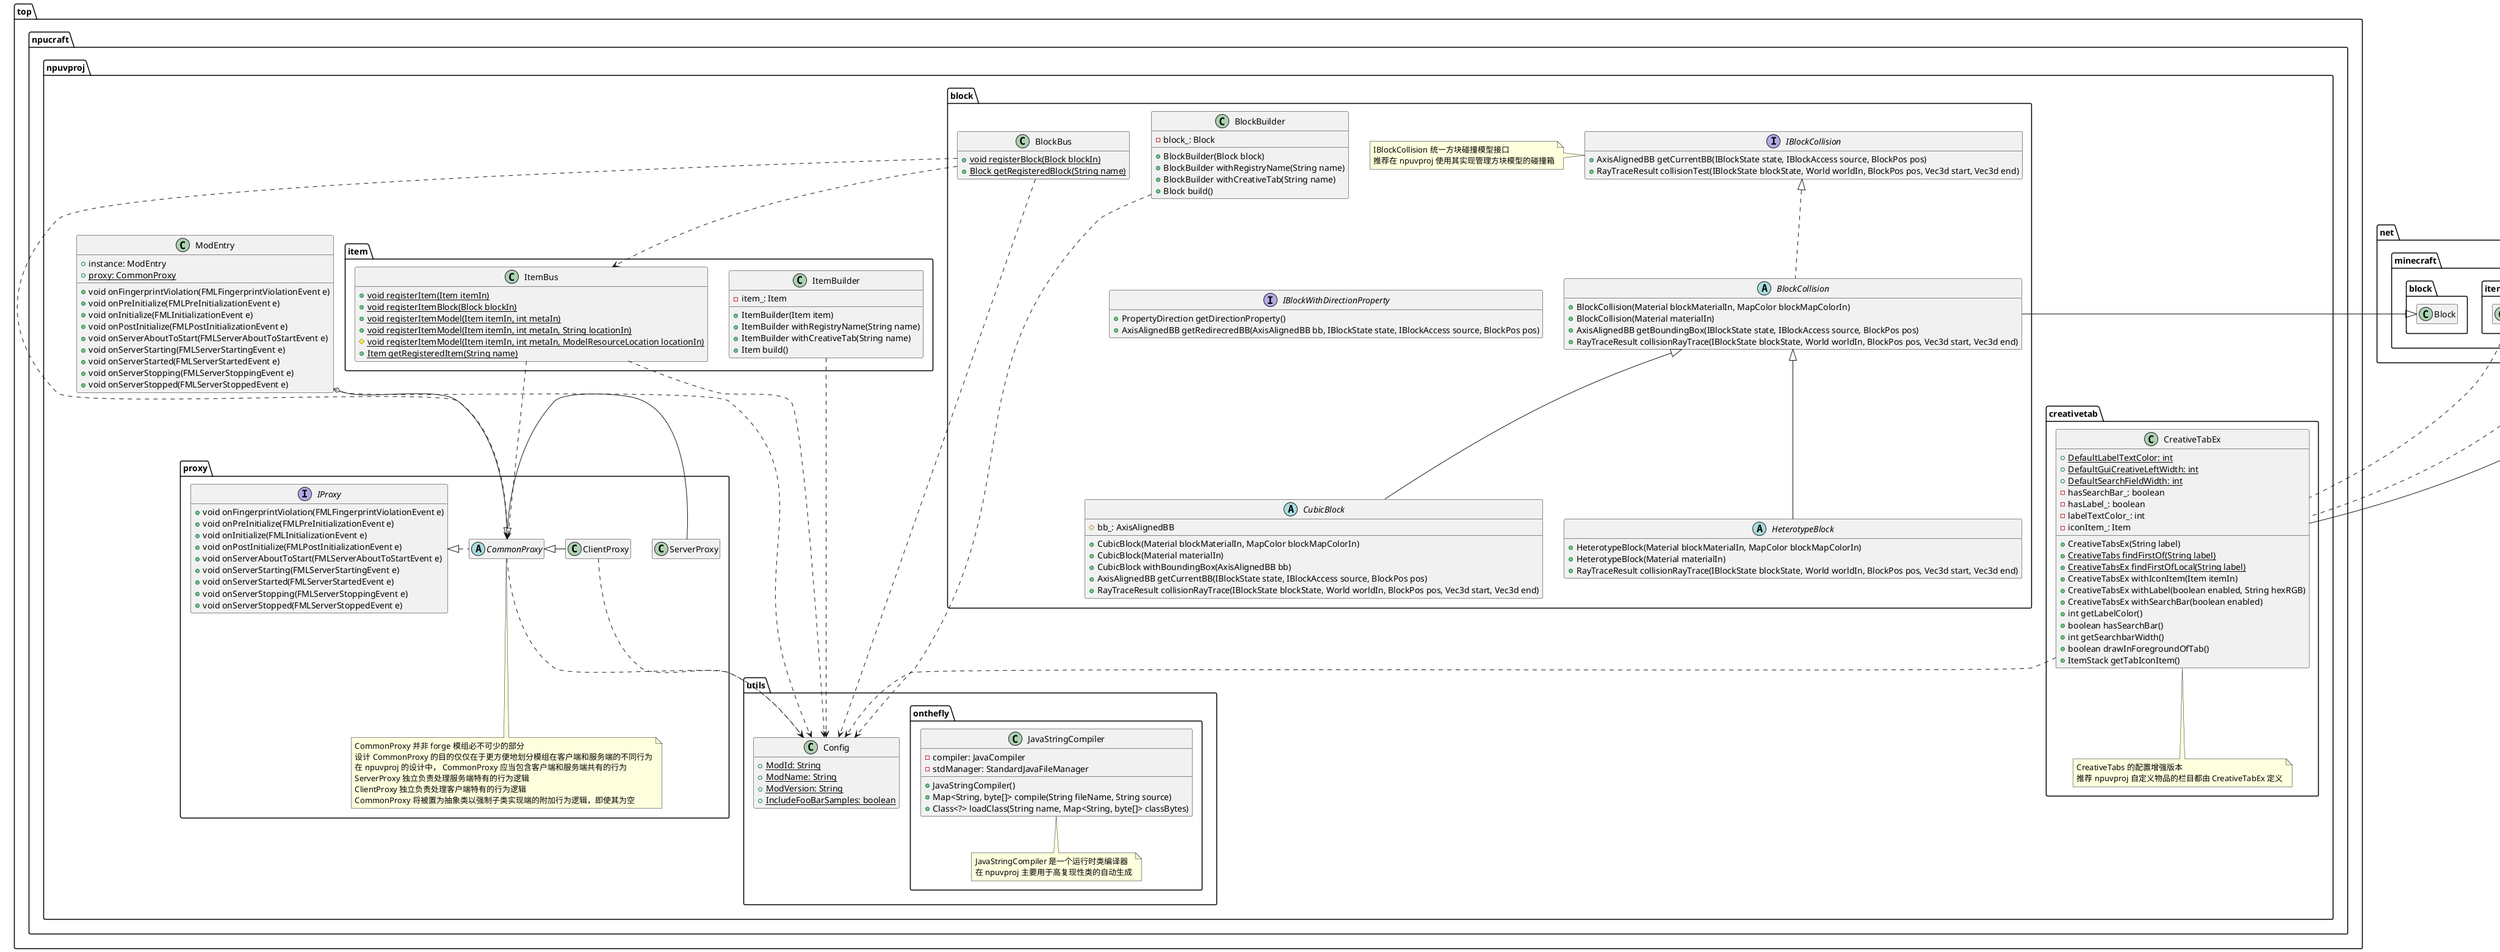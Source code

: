 @startuml npuvproj

hide empty methods
hide empty members

set namespaceSeparator .

namespace net.minecraft {
	namespace creativetab {
		class CreativeTabs
	}
	namespace item {
		class Item
		class ItemStack
	}
	namespace block {
		class Block
	}
}

namespace top.npucraft.npuvproj {
	namespace utils {
		class Config {
			+ {static} ModId: String
			+ {static} ModName: String
			+ {static} ModVersion: String
			+ {static} IncludeFooBarSamples: boolean
		}

		namespace onthefly {
			class JavaStringCompiler {
				- compiler: JavaCompiler
				- stdManager: StandardJavaFileManager
				+ JavaStringCompiler()
				+ Map<String, byte[]> compile(String fileName, String source)
				+ Class<?> loadClass(String name, Map<String, byte[]> classBytes)
			}
			note bottom of JavaStringCompiler {
				JavaStringCompiler 是一个运行时类编译器
				在 npuvproj 主要用于高复现性类的自动生成
			}
		}
	}

	namespace proxy {
		interface IProxy {
			+ void onFingerprintViolation(FMLFingerprintViolationEvent e)
			+ void onPreInitialize(FMLPreInitializationEvent e)
			+ void onInitialize(FMLInitializationEvent e)
			+ void onPostInitialize(FMLPostInitializationEvent e)
			+ void onServerAboutToStart(FMLServerAboutToStartEvent e)
			+ void onServerStarting(FMLServerStartingEvent e)
			+ void onServerStarted(FMLServerStartedEvent e)
			+ void onServerStopping(FMLServerStoppingEvent e)
			+ void onServerStopped(FMLServerStoppedEvent e)
		}

		abstract CommonProxy
		note bottom of CommonProxy {
			CommonProxy 并非 forge 模组必不可少的部分
			设计 CommonProxy 的目的仅仅在于更方便地划分模组在客户端和服务端的不同行为
			在 npuvproj 的设计中， CommonProxy 应当包含客户端和服务端共有的行为
			ServerProxy 独立负责处理服务端特有的行为逻辑
			ClientProxy 独立负责处理客户端特有的行为逻辑
			CommonProxy 将被置为抽象类以强制子类实现端的附加行为逻辑，即使其为空
		}
		CommonProxy .left.|> IProxy
		CommonProxy ..> top.npucraft.npuvproj.utils.Config

		class ServerProxy
		ServerProxy -right-|> CommonProxy

		class ClientProxy
		ClientProxy -right-|> CommonProxy
		ClientProxy ..> top.npucraft.npuvproj.utils.Config
		ClientProxy -[hidden]> ServerProxy
	}

	class ModEntry {
		+ instance: ModEntry
		+ {static} proxy: CommonProxy
		+ void onFingerprintViolation(FMLFingerprintViolationEvent e)
		+ void onPreInitialize(FMLPreInitializationEvent e)
		+ void onInitialize(FMLInitializationEvent e)
		+ void onPostInitialize(FMLPostInitializationEvent e)
		+ void onServerAboutToStart(FMLServerAboutToStartEvent e)
		+ void onServerStarting(FMLServerStartingEvent e)
		+ void onServerStarted(FMLServerStartedEvent e)
		+ void onServerStopping(FMLServerStoppingEvent e)
		+ void onServerStopped(FMLServerStoppedEvent e)
	}
	ModEntry o--> top.npucraft.npuvproj.proxy.CommonProxy
	ModEntry ..> top.npucraft.npuvproj.utils.Config

	namespace creativetab {
		class CreativeTabEx {
			+ {static} DefaultLabelTextColor: int
			+ {static} DefaultGuiCreativeLeftWidth: int
			+ {static} DefaultSearchFieldWidth: int
			- hasSearchBar_: boolean
			- hasLabel_: boolean
			- labelTextColor_: int
			- iconItem_: Item
			+ CreativeTabsEx(String label)
			+ {static} CreativeTabs findFirstOf(String label)
			+ {static} CreativeTabsEx findFirstOfLocal(String label)
			+ CreativeTabsEx withIconItem(Item itemIn)
			+ CreativeTabsEx withLabel(boolean enabled, String hexRGB)
			+ CreativeTabsEx withSearchBar(boolean enabled)
			+ int getLabelColor()
			+ boolean hasSearchBar()
			+ int getSearchbarWidth()
			+ boolean drawInForegroundOfTab()
			+ ItemStack getTabIconItem()
		}
		CreativeTabEx -up-|> net.minecraft.creativetab.CreativeTabs
		CreativeTabEx .up.> net.minecraft.item.Item
		CreativeTabEx .up.> net.minecraft.item.ItemStack
		CreativeTabEx ..> top.npucraft.npuvproj.utils.Config
		note bottom of CreativeTabEx {
			CreativeTabs 的配置增强版本
			推荐 npuvproj 自定义物品的栏目都由 CreativeTabEx 定义
		}
	}

	namespace item {
		class ItemBuilder {
			- item_: Item
			+ ItemBuilder(Item item)
			+ ItemBuilder withRegistryName(String name)
			+ ItemBuilder withCreativeTab(String name)
			+ Item build()
		}
		ItemBuilder ..> top.npucraft.npuvproj.utils.Config

		class ItemBus {
			+ {static} void registerItem(Item itemIn)
			+ {static} void registerItemBlock(Block blockIn)
			+ {static} void registerItemModel(Item itemIn, int metaIn)
			+ {static} void registerItemModel(Item itemIn, int metaIn, String locationIn)
			# {static} void registerItemModel(Item itemIn, int metaIn, ModelResourceLocation locationIn)
			+ {static} Item getRegisteredItem(String name)
		}
		ItemBus -[hidden]> ItemBuilder
		ItemBus ..> top.npucraft.npuvproj.proxy.CommonProxy
		ItemBus ..> top.npucraft.npuvproj.utils.Config
	}

	namespace block {
		class BlockBuilder {
			- block_: Block
			+ BlockBuilder(Block block)
			+ BlockBuilder withRegistryName(String name)
			+ BlockBuilder withCreativeTab(String name)
			+ Block build()
		}
		BlockBuilder ..> top.npucraft.npuvproj.utils.Config

		class BlockBus {
			+ {static} void registerBlock(Block blockIn)
			+ {static} Block getRegisteredBlock(String name)
		}
		BlockBus -[hidden]> BlockBuilder
		BlockBus ..> top.npucraft.npuvproj.item.ItemBus
		BlockBus ..> top.npucraft.npuvproj.proxy.CommonProxy
		BlockBus ..> top.npucraft.npuvproj.utils.Config

		interface IBlockCollision {
			+ AxisAlignedBB getCurrentBB(IBlockState state, IBlockAccess source, BlockPos pos)
			+ RayTraceResult collisionTest(IBlockState blockState, World worldIn, BlockPos pos, Vec3d start, Vec3d end)
		}
		note left of IBlockCollision {
			IBlockCollision 统一方块碰撞模型接口
			推荐在 npuvproj 使用其实现管理方块模型的碰撞箱
		}

		abstract BlockCollision {
			+ BlockCollision(Material blockMaterialIn, MapColor blockMapColorIn)
			+ BlockCollision(Material materialIn)
			+ AxisAlignedBB getBoundingBox(IBlockState state, IBlockAccess source, BlockPos pos)
			+ RayTraceResult collisionRayTrace(IBlockState blockState, World worldIn, BlockPos pos, Vec3d start, Vec3d end)
		}
		BlockCollision --|> net.minecraft.block.Block
		BlockCollision .up.|> IBlockCollision

		abstract CubicBlock {
			# bb_: AxisAlignedBB
			+ CubicBlock(Material blockMaterialIn, MapColor blockMapColorIn)
			+ CubicBlock(Material materialIn)
			+ CubicBlock withBoundingBox(AxisAlignedBB bb)
			+ AxisAlignedBB getCurrentBB(IBlockState state, IBlockAccess source, BlockPos pos)
			+ RayTraceResult collisionRayTrace(IBlockState blockState, World worldIn, BlockPos pos, Vec3d start, Vec3d end)
		}
		CubicBlock -up-|> BlockCollision

		abstract HeterotypeBlock {
			+ HeterotypeBlock(Material blockMaterialIn, MapColor blockMapColorIn)
			+ HeterotypeBlock(Material materialIn)
			+ RayTraceResult collisionRayTrace(IBlockState blockState, World worldIn, BlockPos pos, Vec3d start, Vec3d end)
		}
		HeterotypeBlock -up-|> BlockCollision

		interface IBlockWithDirectionProperty {
			+ PropertyDirection getDirectionProperty()
			+ AxisAlignedBB getRedirecredBB(AxisAlignedBB bb, IBlockState state, IBlockAccess source, BlockPos pos)
		}
		IBlockWithDirectionProperty -[hidden]> BlockCollision
	}
}

@enduml
